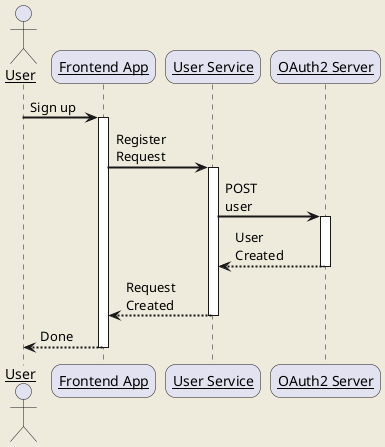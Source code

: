 @startuml
skinparam backgroundColor #EEEBDC
skinparam handwritten false
skinparam sequenceArrowThickness 2
skinparam roundcorner 20
skinparam maxmessagesize 60
skinparam sequenceParticipant underline

actor User
participant "Frontend App" as Frontend
participant "User Service" as UserService
participant "OAuth2 Server" as OAuth

User -> Frontend: Sign up
activate Frontend

Frontend -> UserService: Register Request
activate UserService

UserService -> OAuth: POST user
activate OAuth
OAuth --> UserService: User Created
deactivate OAuth

UserService --> Frontend: Request Created
deactivate UserService

Frontend --> User: Done
deactivate Frontend
@enduml